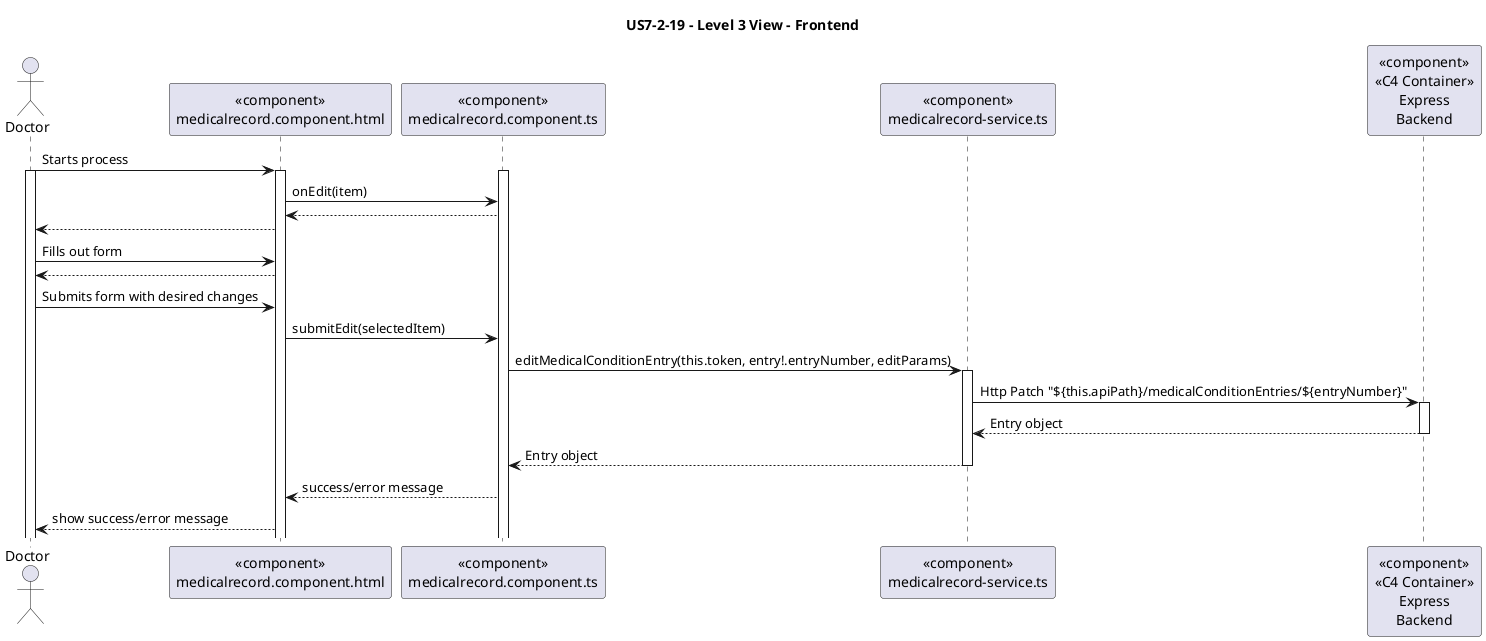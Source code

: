 @startuml

title US7-2-19 - Level 3 View - Frontend

actor Doctor as U
participant "«component»\nmedicalrecord.component.html" as html
participant "«component»\nmedicalrecord.component.ts" as ts
participant "«component»\nmedicalrecord-service.ts" as service

participant "«component»\n«C4 Container»\nExpress\nBackend" as backend

U -> html : Starts process
activate U
activate html
activate ts

html -> ts : onEdit(item)
ts --> html
html --> U

U -> html : Fills out form
html --> U

U -> html : Submits form with desired changes
html -> ts : submitEdit(selectedItem)
ts -> service: editMedicalConditionEntry(this.token, entry!.entryNumber, editParams)
activate service
service -> backend : Http Patch "${this.apiPath}/medicalConditionEntries/${entryNumber}"
activate backend
backend --> service : Entry object
deactivate backend
service --> ts : Entry object
deactivate service
ts --> html : success/error message
html --> U : show success/error message

@enduml